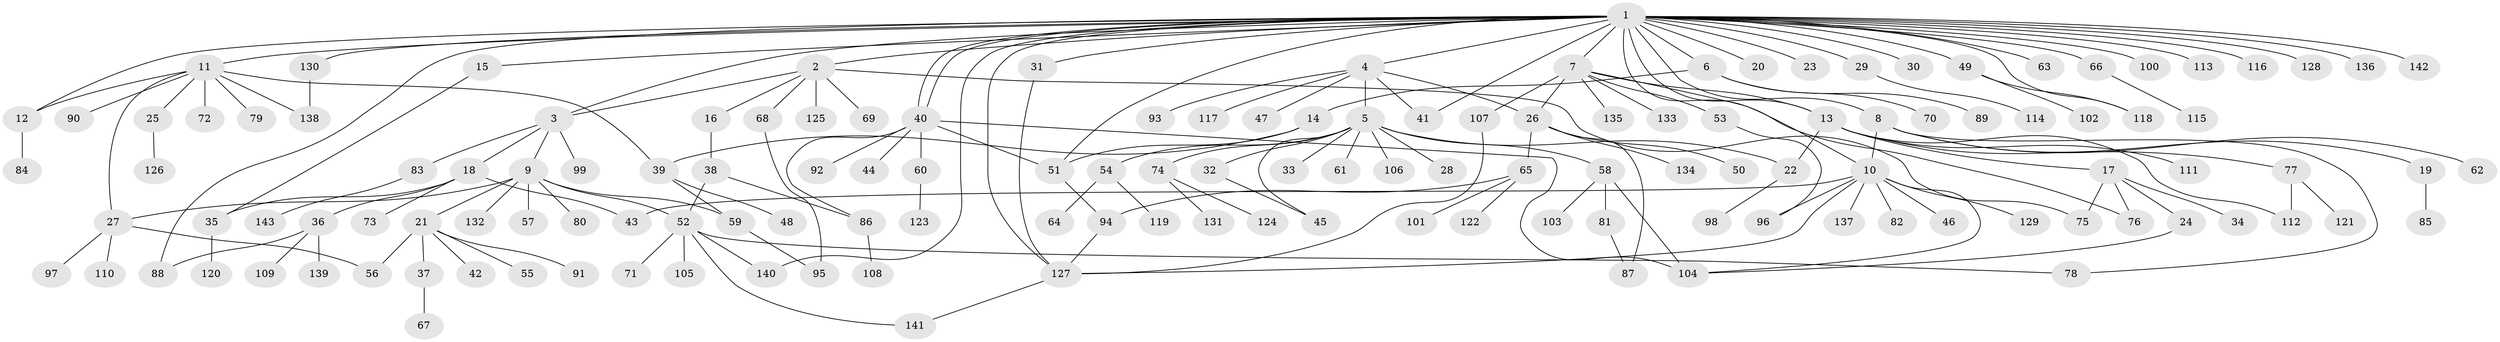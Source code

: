// coarse degree distribution, {1: 0.8333333333333334, 6: 0.047619047619047616, 3: 0.047619047619047616, 21: 0.023809523809523808, 14: 0.023809523809523808, 2: 0.023809523809523808}
// Generated by graph-tools (version 1.1) at 2025/51/03/04/25 21:51:24]
// undirected, 143 vertices, 181 edges
graph export_dot {
graph [start="1"]
  node [color=gray90,style=filled];
  1;
  2;
  3;
  4;
  5;
  6;
  7;
  8;
  9;
  10;
  11;
  12;
  13;
  14;
  15;
  16;
  17;
  18;
  19;
  20;
  21;
  22;
  23;
  24;
  25;
  26;
  27;
  28;
  29;
  30;
  31;
  32;
  33;
  34;
  35;
  36;
  37;
  38;
  39;
  40;
  41;
  42;
  43;
  44;
  45;
  46;
  47;
  48;
  49;
  50;
  51;
  52;
  53;
  54;
  55;
  56;
  57;
  58;
  59;
  60;
  61;
  62;
  63;
  64;
  65;
  66;
  67;
  68;
  69;
  70;
  71;
  72;
  73;
  74;
  75;
  76;
  77;
  78;
  79;
  80;
  81;
  82;
  83;
  84;
  85;
  86;
  87;
  88;
  89;
  90;
  91;
  92;
  93;
  94;
  95;
  96;
  97;
  98;
  99;
  100;
  101;
  102;
  103;
  104;
  105;
  106;
  107;
  108;
  109;
  110;
  111;
  112;
  113;
  114;
  115;
  116;
  117;
  118;
  119;
  120;
  121;
  122;
  123;
  124;
  125;
  126;
  127;
  128;
  129;
  130;
  131;
  132;
  133;
  134;
  135;
  136;
  137;
  138;
  139;
  140;
  141;
  142;
  143;
  1 -- 2;
  1 -- 3;
  1 -- 4;
  1 -- 6;
  1 -- 7;
  1 -- 8;
  1 -- 10;
  1 -- 11;
  1 -- 12;
  1 -- 13;
  1 -- 15;
  1 -- 20;
  1 -- 23;
  1 -- 29;
  1 -- 30;
  1 -- 31;
  1 -- 40;
  1 -- 40;
  1 -- 41;
  1 -- 49;
  1 -- 51;
  1 -- 63;
  1 -- 66;
  1 -- 88;
  1 -- 100;
  1 -- 113;
  1 -- 116;
  1 -- 118;
  1 -- 127;
  1 -- 128;
  1 -- 130;
  1 -- 136;
  1 -- 140;
  1 -- 142;
  2 -- 3;
  2 -- 16;
  2 -- 68;
  2 -- 69;
  2 -- 75;
  2 -- 125;
  3 -- 9;
  3 -- 18;
  3 -- 83;
  3 -- 99;
  4 -- 5;
  4 -- 26;
  4 -- 41;
  4 -- 47;
  4 -- 93;
  4 -- 117;
  5 -- 22;
  5 -- 28;
  5 -- 32;
  5 -- 33;
  5 -- 45;
  5 -- 54;
  5 -- 58;
  5 -- 61;
  5 -- 74;
  5 -- 106;
  6 -- 14;
  6 -- 70;
  6 -- 89;
  7 -- 13;
  7 -- 26;
  7 -- 53;
  7 -- 76;
  7 -- 107;
  7 -- 133;
  7 -- 135;
  8 -- 10;
  8 -- 19;
  8 -- 62;
  8 -- 78;
  9 -- 21;
  9 -- 27;
  9 -- 52;
  9 -- 57;
  9 -- 59;
  9 -- 80;
  9 -- 132;
  10 -- 43;
  10 -- 46;
  10 -- 82;
  10 -- 96;
  10 -- 104;
  10 -- 127;
  10 -- 129;
  10 -- 137;
  11 -- 12;
  11 -- 25;
  11 -- 27;
  11 -- 39;
  11 -- 72;
  11 -- 79;
  11 -- 90;
  11 -- 138;
  12 -- 84;
  13 -- 17;
  13 -- 22;
  13 -- 77;
  13 -- 111;
  13 -- 112;
  14 -- 39;
  14 -- 51;
  15 -- 35;
  16 -- 38;
  17 -- 24;
  17 -- 34;
  17 -- 75;
  17 -- 76;
  18 -- 35;
  18 -- 36;
  18 -- 43;
  18 -- 73;
  19 -- 85;
  21 -- 37;
  21 -- 42;
  21 -- 55;
  21 -- 56;
  21 -- 91;
  22 -- 98;
  24 -- 104;
  25 -- 126;
  26 -- 50;
  26 -- 65;
  26 -- 87;
  26 -- 134;
  27 -- 56;
  27 -- 97;
  27 -- 110;
  29 -- 114;
  31 -- 127;
  32 -- 45;
  35 -- 120;
  36 -- 88;
  36 -- 109;
  36 -- 139;
  37 -- 67;
  38 -- 52;
  38 -- 86;
  39 -- 48;
  39 -- 59;
  40 -- 44;
  40 -- 51;
  40 -- 60;
  40 -- 86;
  40 -- 92;
  40 -- 104;
  49 -- 102;
  49 -- 118;
  51 -- 94;
  52 -- 71;
  52 -- 78;
  52 -- 105;
  52 -- 140;
  52 -- 141;
  53 -- 96;
  54 -- 64;
  54 -- 119;
  58 -- 81;
  58 -- 103;
  58 -- 104;
  59 -- 95;
  60 -- 123;
  65 -- 94;
  65 -- 101;
  65 -- 122;
  66 -- 115;
  68 -- 95;
  74 -- 124;
  74 -- 131;
  77 -- 112;
  77 -- 121;
  81 -- 87;
  83 -- 143;
  86 -- 108;
  94 -- 127;
  107 -- 127;
  127 -- 141;
  130 -- 138;
}

